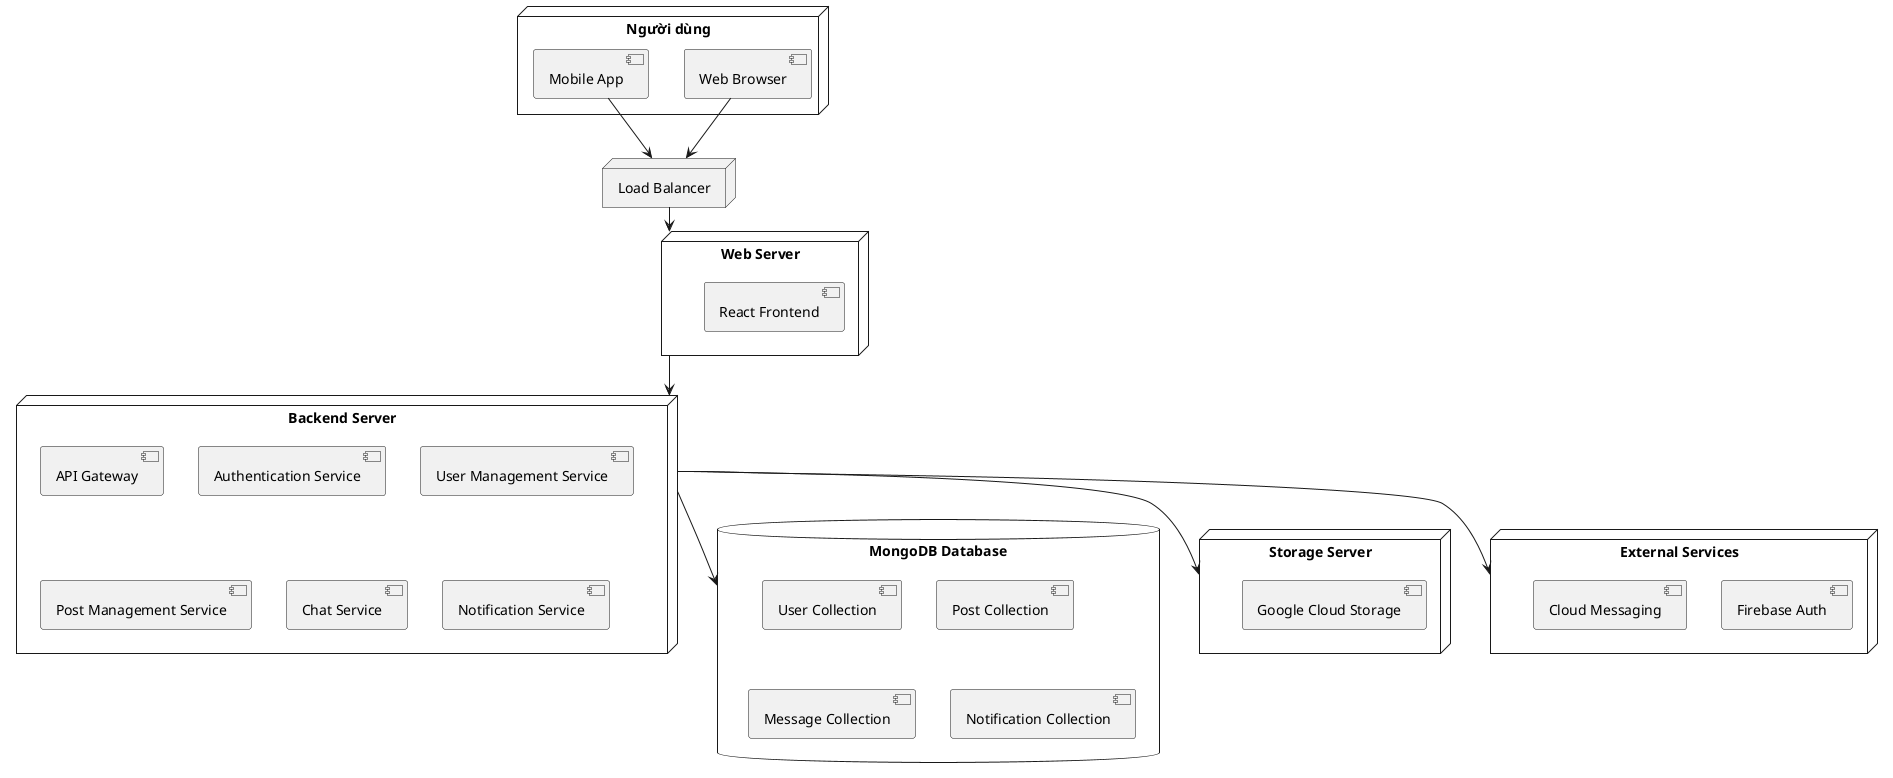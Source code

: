 @startuml
node "Người dùng" {
    [Web Browser]
    [Mobile App]
}

node "Load Balancer" as LB

node "Web Server" as WS {
    [React Frontend]
}

node "Backend Server" as BE {
    [API Gateway]
    [Authentication Service]
    [User Management Service]
    [Post Management Service]
    [Chat Service]
    [Notification Service]
}

database "MongoDB Database" as DB {
    [User Collection]
    [Post Collection]
    [Message Collection]
    [Notification Collection]
}

node "Storage Server" as Storage {
    [Google Cloud Storage]
}

node "External Services" as Ext {
    [Firebase Auth]
    [Cloud Messaging]
}

[Web Browser] --> LB
[Mobile App] --> LB
LB --> WS
WS --> BE
BE --> DB
BE --> Storage
BE --> Ext
@enduml
